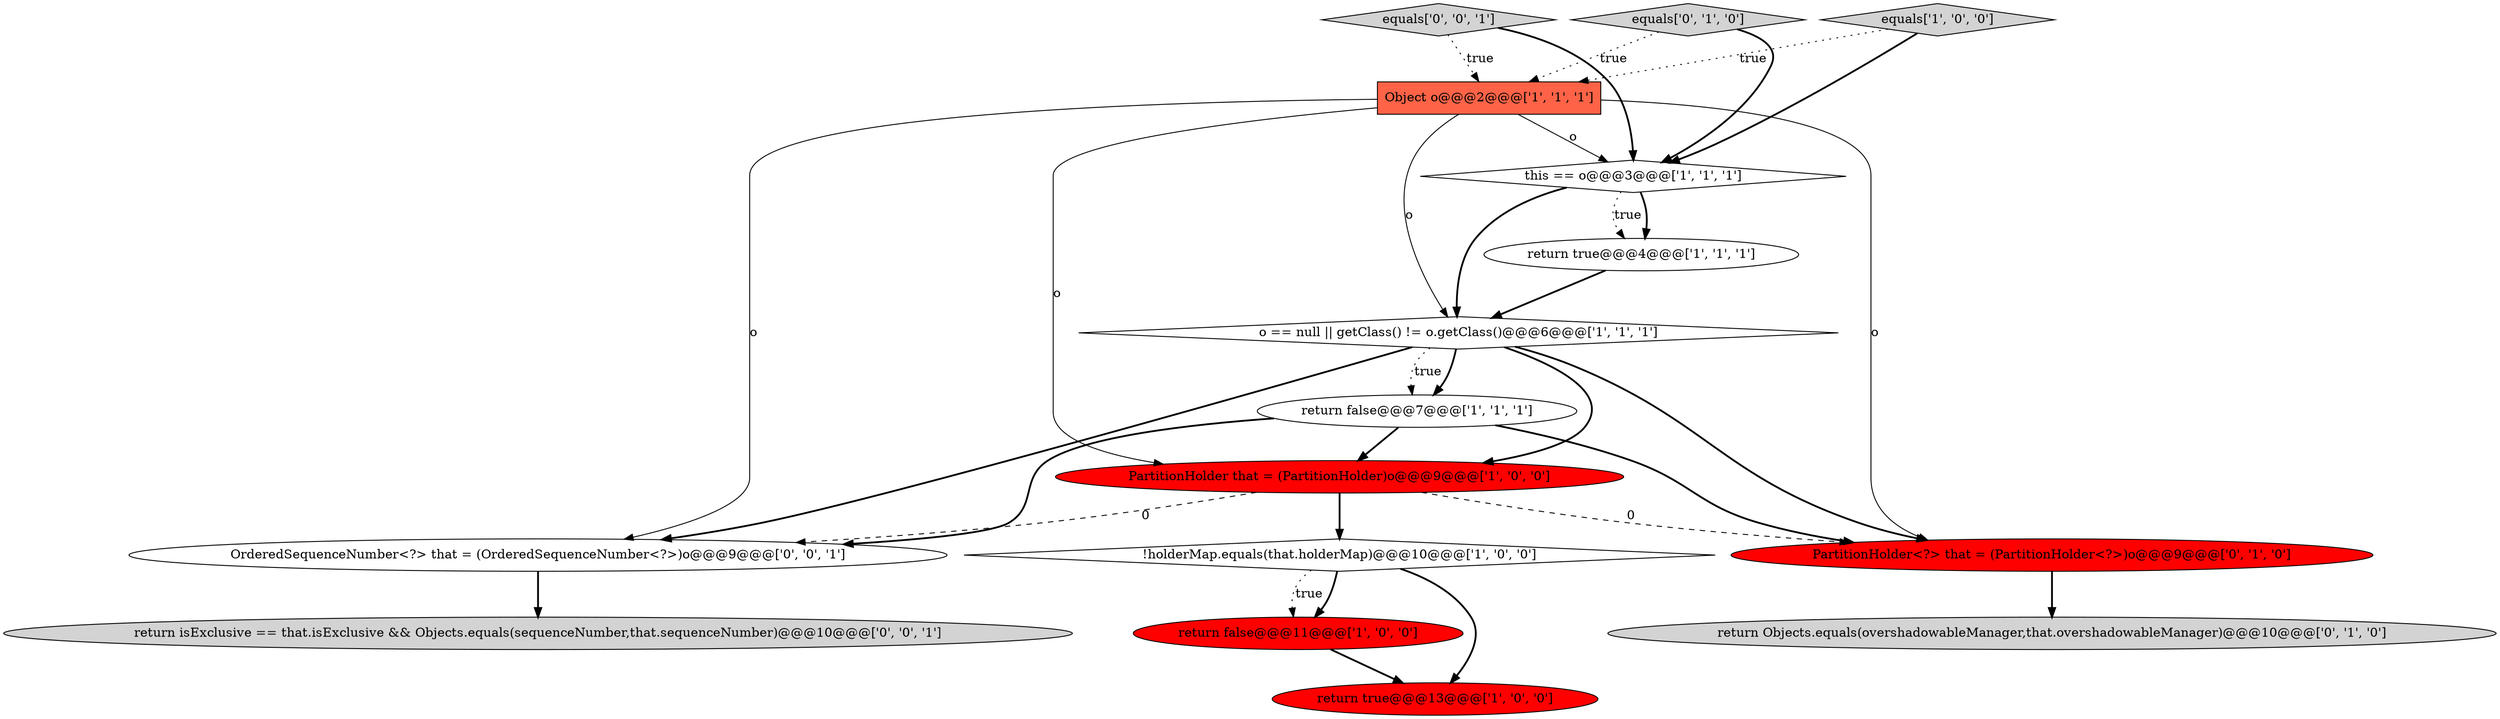 digraph {
3 [style = filled, label = "return true@@@13@@@['1', '0', '0']", fillcolor = red, shape = ellipse image = "AAA1AAABBB1BBB"];
14 [style = filled, label = "equals['0', '0', '1']", fillcolor = lightgray, shape = diamond image = "AAA0AAABBB3BBB"];
12 [style = filled, label = "PartitionHolder<?> that = (PartitionHolder<?>)o@@@9@@@['0', '1', '0']", fillcolor = red, shape = ellipse image = "AAA1AAABBB2BBB"];
6 [style = filled, label = "return true@@@4@@@['1', '1', '1']", fillcolor = white, shape = ellipse image = "AAA0AAABBB1BBB"];
2 [style = filled, label = "return false@@@7@@@['1', '1', '1']", fillcolor = white, shape = ellipse image = "AAA0AAABBB1BBB"];
15 [style = filled, label = "OrderedSequenceNumber<?> that = (OrderedSequenceNumber<?>)o@@@9@@@['0', '0', '1']", fillcolor = white, shape = ellipse image = "AAA0AAABBB3BBB"];
4 [style = filled, label = "o == null || getClass() != o.getClass()@@@6@@@['1', '1', '1']", fillcolor = white, shape = diamond image = "AAA0AAABBB1BBB"];
10 [style = filled, label = "return Objects.equals(overshadowableManager,that.overshadowableManager)@@@10@@@['0', '1', '0']", fillcolor = lightgray, shape = ellipse image = "AAA0AAABBB2BBB"];
8 [style = filled, label = "this == o@@@3@@@['1', '1', '1']", fillcolor = white, shape = diamond image = "AAA0AAABBB1BBB"];
13 [style = filled, label = "return isExclusive == that.isExclusive && Objects.equals(sequenceNumber,that.sequenceNumber)@@@10@@@['0', '0', '1']", fillcolor = lightgray, shape = ellipse image = "AAA0AAABBB3BBB"];
5 [style = filled, label = "!holderMap.equals(that.holderMap)@@@10@@@['1', '0', '0']", fillcolor = white, shape = diamond image = "AAA0AAABBB1BBB"];
9 [style = filled, label = "return false@@@11@@@['1', '0', '0']", fillcolor = red, shape = ellipse image = "AAA1AAABBB1BBB"];
7 [style = filled, label = "equals['1', '0', '0']", fillcolor = lightgray, shape = diamond image = "AAA0AAABBB1BBB"];
11 [style = filled, label = "equals['0', '1', '0']", fillcolor = lightgray, shape = diamond image = "AAA0AAABBB2BBB"];
1 [style = filled, label = "PartitionHolder that = (PartitionHolder)o@@@9@@@['1', '0', '0']", fillcolor = red, shape = ellipse image = "AAA1AAABBB1BBB"];
0 [style = filled, label = "Object o@@@2@@@['1', '1', '1']", fillcolor = tomato, shape = box image = "AAA0AAABBB1BBB"];
1->5 [style = bold, label=""];
5->3 [style = bold, label=""];
0->1 [style = solid, label="o"];
0->15 [style = solid, label="o"];
15->13 [style = bold, label=""];
5->9 [style = bold, label=""];
14->0 [style = dotted, label="true"];
2->1 [style = bold, label=""];
1->15 [style = dashed, label="0"];
4->15 [style = bold, label=""];
8->6 [style = bold, label=""];
4->2 [style = bold, label=""];
7->0 [style = dotted, label="true"];
7->8 [style = bold, label=""];
0->8 [style = solid, label="o"];
2->12 [style = bold, label=""];
1->12 [style = dashed, label="0"];
6->4 [style = bold, label=""];
12->10 [style = bold, label=""];
8->6 [style = dotted, label="true"];
11->0 [style = dotted, label="true"];
2->15 [style = bold, label=""];
0->4 [style = solid, label="o"];
4->12 [style = bold, label=""];
5->9 [style = dotted, label="true"];
9->3 [style = bold, label=""];
11->8 [style = bold, label=""];
4->1 [style = bold, label=""];
14->8 [style = bold, label=""];
8->4 [style = bold, label=""];
0->12 [style = solid, label="o"];
4->2 [style = dotted, label="true"];
}
